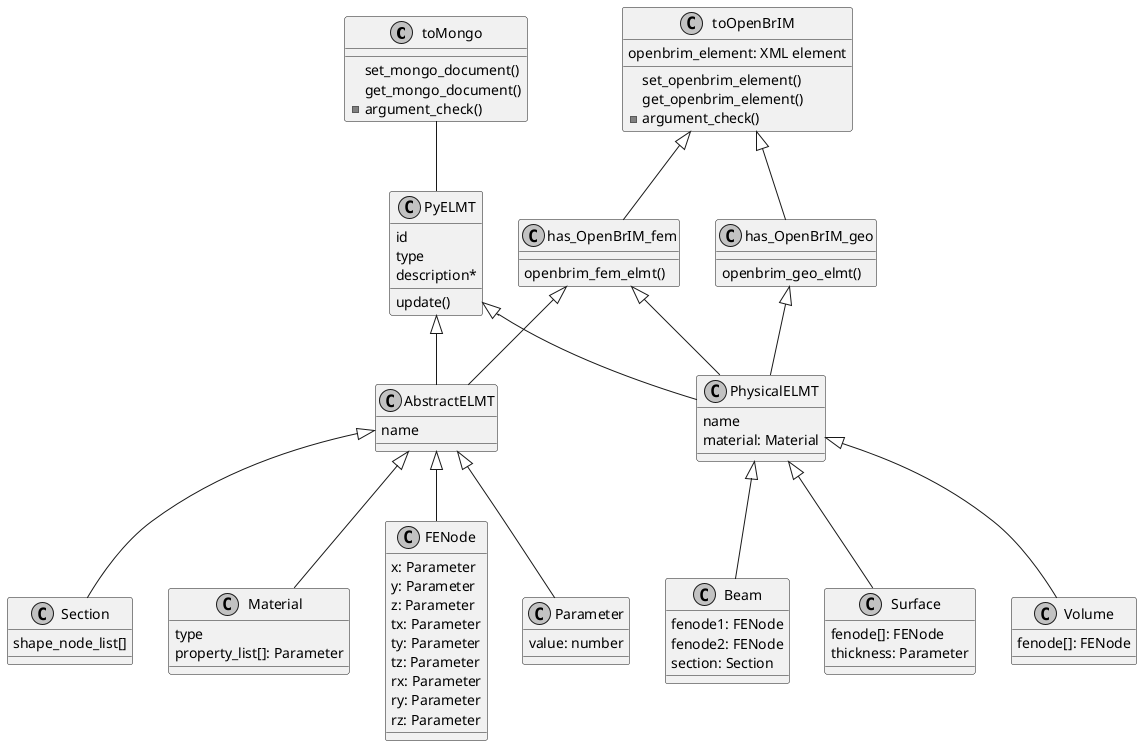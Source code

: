 @startuml

top to bottom direction
' left to right direction

skinparam shadowing false
skinparam monochrome true

skinparam class {

    ' BackgroundColor White
    ' ArrowColor Black
    ' BorderColor Black
}

class toMongo{
    set_mongo_document()
    get_mongo_document()
    - argument_check()
}

class PyELMT{
    id
    type
    description*
    update()
}

class AbstractELMT{
    name
}

class PhysicalELMT{
    name
    material: Material
}

' hide PhysicalELMT circle

class toOpenBrIM{
    openbrim_element: XML element
    set_openbrim_element()
    get_openbrim_element()
    - argument_check()
}

class has_OpenBrIM_fem{
    openbrim_fem_elmt()
}

class has_OpenBrIM_geo{
    openbrim_geo_elmt()
}

PyELMT <|-- AbstractELMT
PyELMT <|-- PhysicalELMT
has_OpenBrIM_fem <|-- AbstractELMT
has_OpenBrIM_fem <|-- PhysicalELMT
has_OpenBrIM_geo <|-- PhysicalELMT

toOpenBrIM <|-- has_OpenBrIM_fem
toOpenBrIM <|-- has_OpenBrIM_geo
toMongo -- PyELMT

' class Project{}
' class Group
class Parameter{
    value: number
}
' class Shape{
'     node_list[]
' }
class Section{
    shape_node_list[]
}
class Material{
    type
    property_list[]: Parameter
}
class FENode{
    x: Parameter
    y: Parameter
    z: Parameter
    tx: Parameter
    ty: Parameter
    tz: Parameter
    rx: Parameter
    ry: Parameter
    rz: Parameter
}


' AbstractELMT <|-- Project
' AbstractELMT <|-- Group
AbstractELMT <|-- Parameter
AbstractELMT <|-- Section
AbstractELMT <|-- Material
AbstractELMT <|-- FENode
' AbstractELMT <|-- Shape
' Shape -- Section

class Beam{
    fenode1: FENode
    fenode2: FENode
    section: Section
    ' material: Material'
}
class Surface{
    fenode[]: FENode
    thickness: Parameter
}
' class Bolted_Plate
class Volume{
    fenode[]: FENode
}
' class Sensor

PhysicalELMT <|-- Beam
PhysicalELMT <|-- Surface
' Surface <|-- Bolted_Plate
PhysicalELMT <|-- Volume
' PhysicalELMT <|-- Sensor

@enduml
